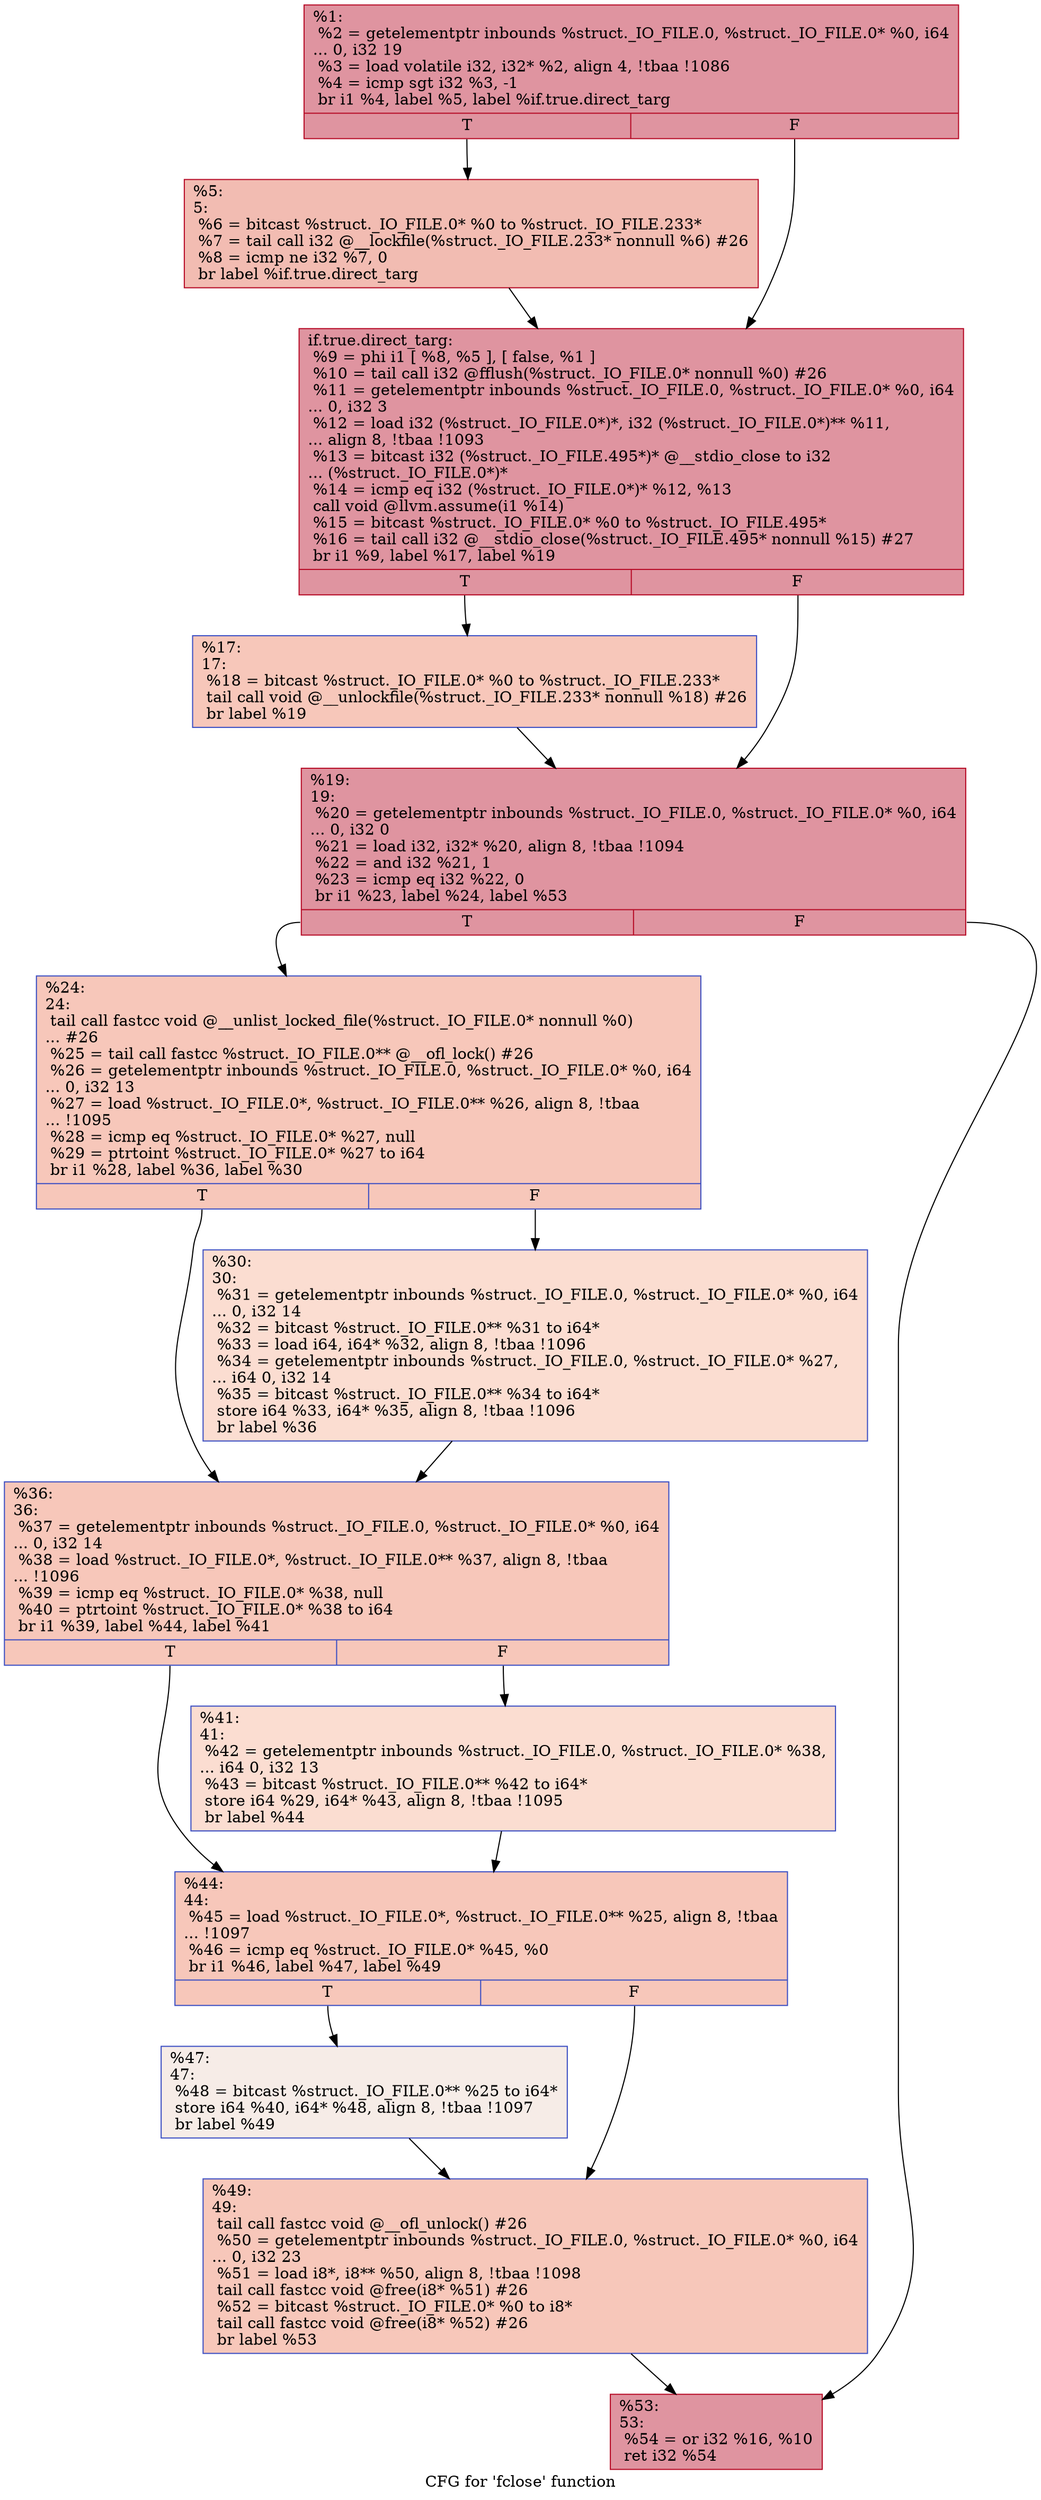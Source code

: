 digraph "CFG for 'fclose' function" {
	label="CFG for 'fclose' function";

	Node0x256f7c0 [shape=record,color="#b70d28ff", style=filled, fillcolor="#b70d2870",label="{%1:\l  %2 = getelementptr inbounds %struct._IO_FILE.0, %struct._IO_FILE.0* %0, i64\l... 0, i32 19\l  %3 = load volatile i32, i32* %2, align 4, !tbaa !1086\l  %4 = icmp sgt i32 %3, -1\l  br i1 %4, label %5, label %if.true.direct_targ\l|{<s0>T|<s1>F}}"];
	Node0x256f7c0:s0 -> Node0x2571a90;
	Node0x256f7c0:s1 -> Node0x2571cf0;
	Node0x2571a90 [shape=record,color="#b70d28ff", style=filled, fillcolor="#e1675170",label="{%5:\l5:                                                \l  %6 = bitcast %struct._IO_FILE.0* %0 to %struct._IO_FILE.233*\l  %7 = tail call i32 @__lockfile(%struct._IO_FILE.233* nonnull %6) #26\l  %8 = icmp ne i32 %7, 0\l  br label %if.true.direct_targ\l}"];
	Node0x2571a90 -> Node0x2571cf0;
	Node0x2571cf0 [shape=record,color="#b70d28ff", style=filled, fillcolor="#b70d2870",label="{if.true.direct_targ:                              \l  %9 = phi i1 [ %8, %5 ], [ false, %1 ]\l  %10 = tail call i32 @fflush(%struct._IO_FILE.0* nonnull %0) #26\l  %11 = getelementptr inbounds %struct._IO_FILE.0, %struct._IO_FILE.0* %0, i64\l... 0, i32 3\l  %12 = load i32 (%struct._IO_FILE.0*)*, i32 (%struct._IO_FILE.0*)** %11,\l... align 8, !tbaa !1093\l  %13 = bitcast i32 (%struct._IO_FILE.495*)* @__stdio_close to i32\l... (%struct._IO_FILE.0*)*\l  %14 = icmp eq i32 (%struct._IO_FILE.0*)* %12, %13\l  call void @llvm.assume(i1 %14)\l  %15 = bitcast %struct._IO_FILE.0* %0 to %struct._IO_FILE.495*\l  %16 = tail call i32 @__stdio_close(%struct._IO_FILE.495* nonnull %15) #27\l  br i1 %9, label %17, label %19\l|{<s0>T|<s1>F}}"];
	Node0x2571cf0:s0 -> Node0x2571d40;
	Node0x2571cf0:s1 -> Node0x2571d90;
	Node0x2571d40 [shape=record,color="#3d50c3ff", style=filled, fillcolor="#ec7f6370",label="{%17:\l17:                                               \l  %18 = bitcast %struct._IO_FILE.0* %0 to %struct._IO_FILE.233*\l  tail call void @__unlockfile(%struct._IO_FILE.233* nonnull %18) #26\l  br label %19\l}"];
	Node0x2571d40 -> Node0x2571d90;
	Node0x2571d90 [shape=record,color="#b70d28ff", style=filled, fillcolor="#b70d2870",label="{%19:\l19:                                               \l  %20 = getelementptr inbounds %struct._IO_FILE.0, %struct._IO_FILE.0* %0, i64\l... 0, i32 0\l  %21 = load i32, i32* %20, align 8, !tbaa !1094\l  %22 = and i32 %21, 1\l  %23 = icmp eq i32 %22, 0\l  br i1 %23, label %24, label %53\l|{<s0>T|<s1>F}}"];
	Node0x2571d90:s0 -> Node0x2571de0;
	Node0x2571d90:s1 -> Node0x2572010;
	Node0x2571de0 [shape=record,color="#3d50c3ff", style=filled, fillcolor="#ec7f6370",label="{%24:\l24:                                               \l  tail call fastcc void @__unlist_locked_file(%struct._IO_FILE.0* nonnull %0)\l... #26\l  %25 = tail call fastcc %struct._IO_FILE.0** @__ofl_lock() #26\l  %26 = getelementptr inbounds %struct._IO_FILE.0, %struct._IO_FILE.0* %0, i64\l... 0, i32 13\l  %27 = load %struct._IO_FILE.0*, %struct._IO_FILE.0** %26, align 8, !tbaa\l... !1095\l  %28 = icmp eq %struct._IO_FILE.0* %27, null\l  %29 = ptrtoint %struct._IO_FILE.0* %27 to i64\l  br i1 %28, label %36, label %30\l|{<s0>T|<s1>F}}"];
	Node0x2571de0:s0 -> Node0x2571e80;
	Node0x2571de0:s1 -> Node0x2571e30;
	Node0x2571e30 [shape=record,color="#3d50c3ff", style=filled, fillcolor="#f7b39670",label="{%30:\l30:                                               \l  %31 = getelementptr inbounds %struct._IO_FILE.0, %struct._IO_FILE.0* %0, i64\l... 0, i32 14\l  %32 = bitcast %struct._IO_FILE.0** %31 to i64*\l  %33 = load i64, i64* %32, align 8, !tbaa !1096\l  %34 = getelementptr inbounds %struct._IO_FILE.0, %struct._IO_FILE.0* %27,\l... i64 0, i32 14\l  %35 = bitcast %struct._IO_FILE.0** %34 to i64*\l  store i64 %33, i64* %35, align 8, !tbaa !1096\l  br label %36\l}"];
	Node0x2571e30 -> Node0x2571e80;
	Node0x2571e80 [shape=record,color="#3d50c3ff", style=filled, fillcolor="#ec7f6370",label="{%36:\l36:                                               \l  %37 = getelementptr inbounds %struct._IO_FILE.0, %struct._IO_FILE.0* %0, i64\l... 0, i32 14\l  %38 = load %struct._IO_FILE.0*, %struct._IO_FILE.0** %37, align 8, !tbaa\l... !1096\l  %39 = icmp eq %struct._IO_FILE.0* %38, null\l  %40 = ptrtoint %struct._IO_FILE.0* %38 to i64\l  br i1 %39, label %44, label %41\l|{<s0>T|<s1>F}}"];
	Node0x2571e80:s0 -> Node0x2571f20;
	Node0x2571e80:s1 -> Node0x2571ed0;
	Node0x2571ed0 [shape=record,color="#3d50c3ff", style=filled, fillcolor="#f7b39670",label="{%41:\l41:                                               \l  %42 = getelementptr inbounds %struct._IO_FILE.0, %struct._IO_FILE.0* %38,\l... i64 0, i32 13\l  %43 = bitcast %struct._IO_FILE.0** %42 to i64*\l  store i64 %29, i64* %43, align 8, !tbaa !1095\l  br label %44\l}"];
	Node0x2571ed0 -> Node0x2571f20;
	Node0x2571f20 [shape=record,color="#3d50c3ff", style=filled, fillcolor="#ec7f6370",label="{%44:\l44:                                               \l  %45 = load %struct._IO_FILE.0*, %struct._IO_FILE.0** %25, align 8, !tbaa\l... !1097\l  %46 = icmp eq %struct._IO_FILE.0* %45, %0\l  br i1 %46, label %47, label %49\l|{<s0>T|<s1>F}}"];
	Node0x2571f20:s0 -> Node0x2571f70;
	Node0x2571f20:s1 -> Node0x2571fc0;
	Node0x2571f70 [shape=record,color="#3d50c3ff", style=filled, fillcolor="#ead5c970",label="{%47:\l47:                                               \l  %48 = bitcast %struct._IO_FILE.0** %25 to i64*\l  store i64 %40, i64* %48, align 8, !tbaa !1097\l  br label %49\l}"];
	Node0x2571f70 -> Node0x2571fc0;
	Node0x2571fc0 [shape=record,color="#3d50c3ff", style=filled, fillcolor="#ec7f6370",label="{%49:\l49:                                               \l  tail call fastcc void @__ofl_unlock() #26\l  %50 = getelementptr inbounds %struct._IO_FILE.0, %struct._IO_FILE.0* %0, i64\l... 0, i32 23\l  %51 = load i8*, i8** %50, align 8, !tbaa !1098\l  tail call fastcc void @free(i8* %51) #26\l  %52 = bitcast %struct._IO_FILE.0* %0 to i8*\l  tail call fastcc void @free(i8* %52) #26\l  br label %53\l}"];
	Node0x2571fc0 -> Node0x2572010;
	Node0x2572010 [shape=record,color="#b70d28ff", style=filled, fillcolor="#b70d2870",label="{%53:\l53:                                               \l  %54 = or i32 %16, %10\l  ret i32 %54\l}"];
}
